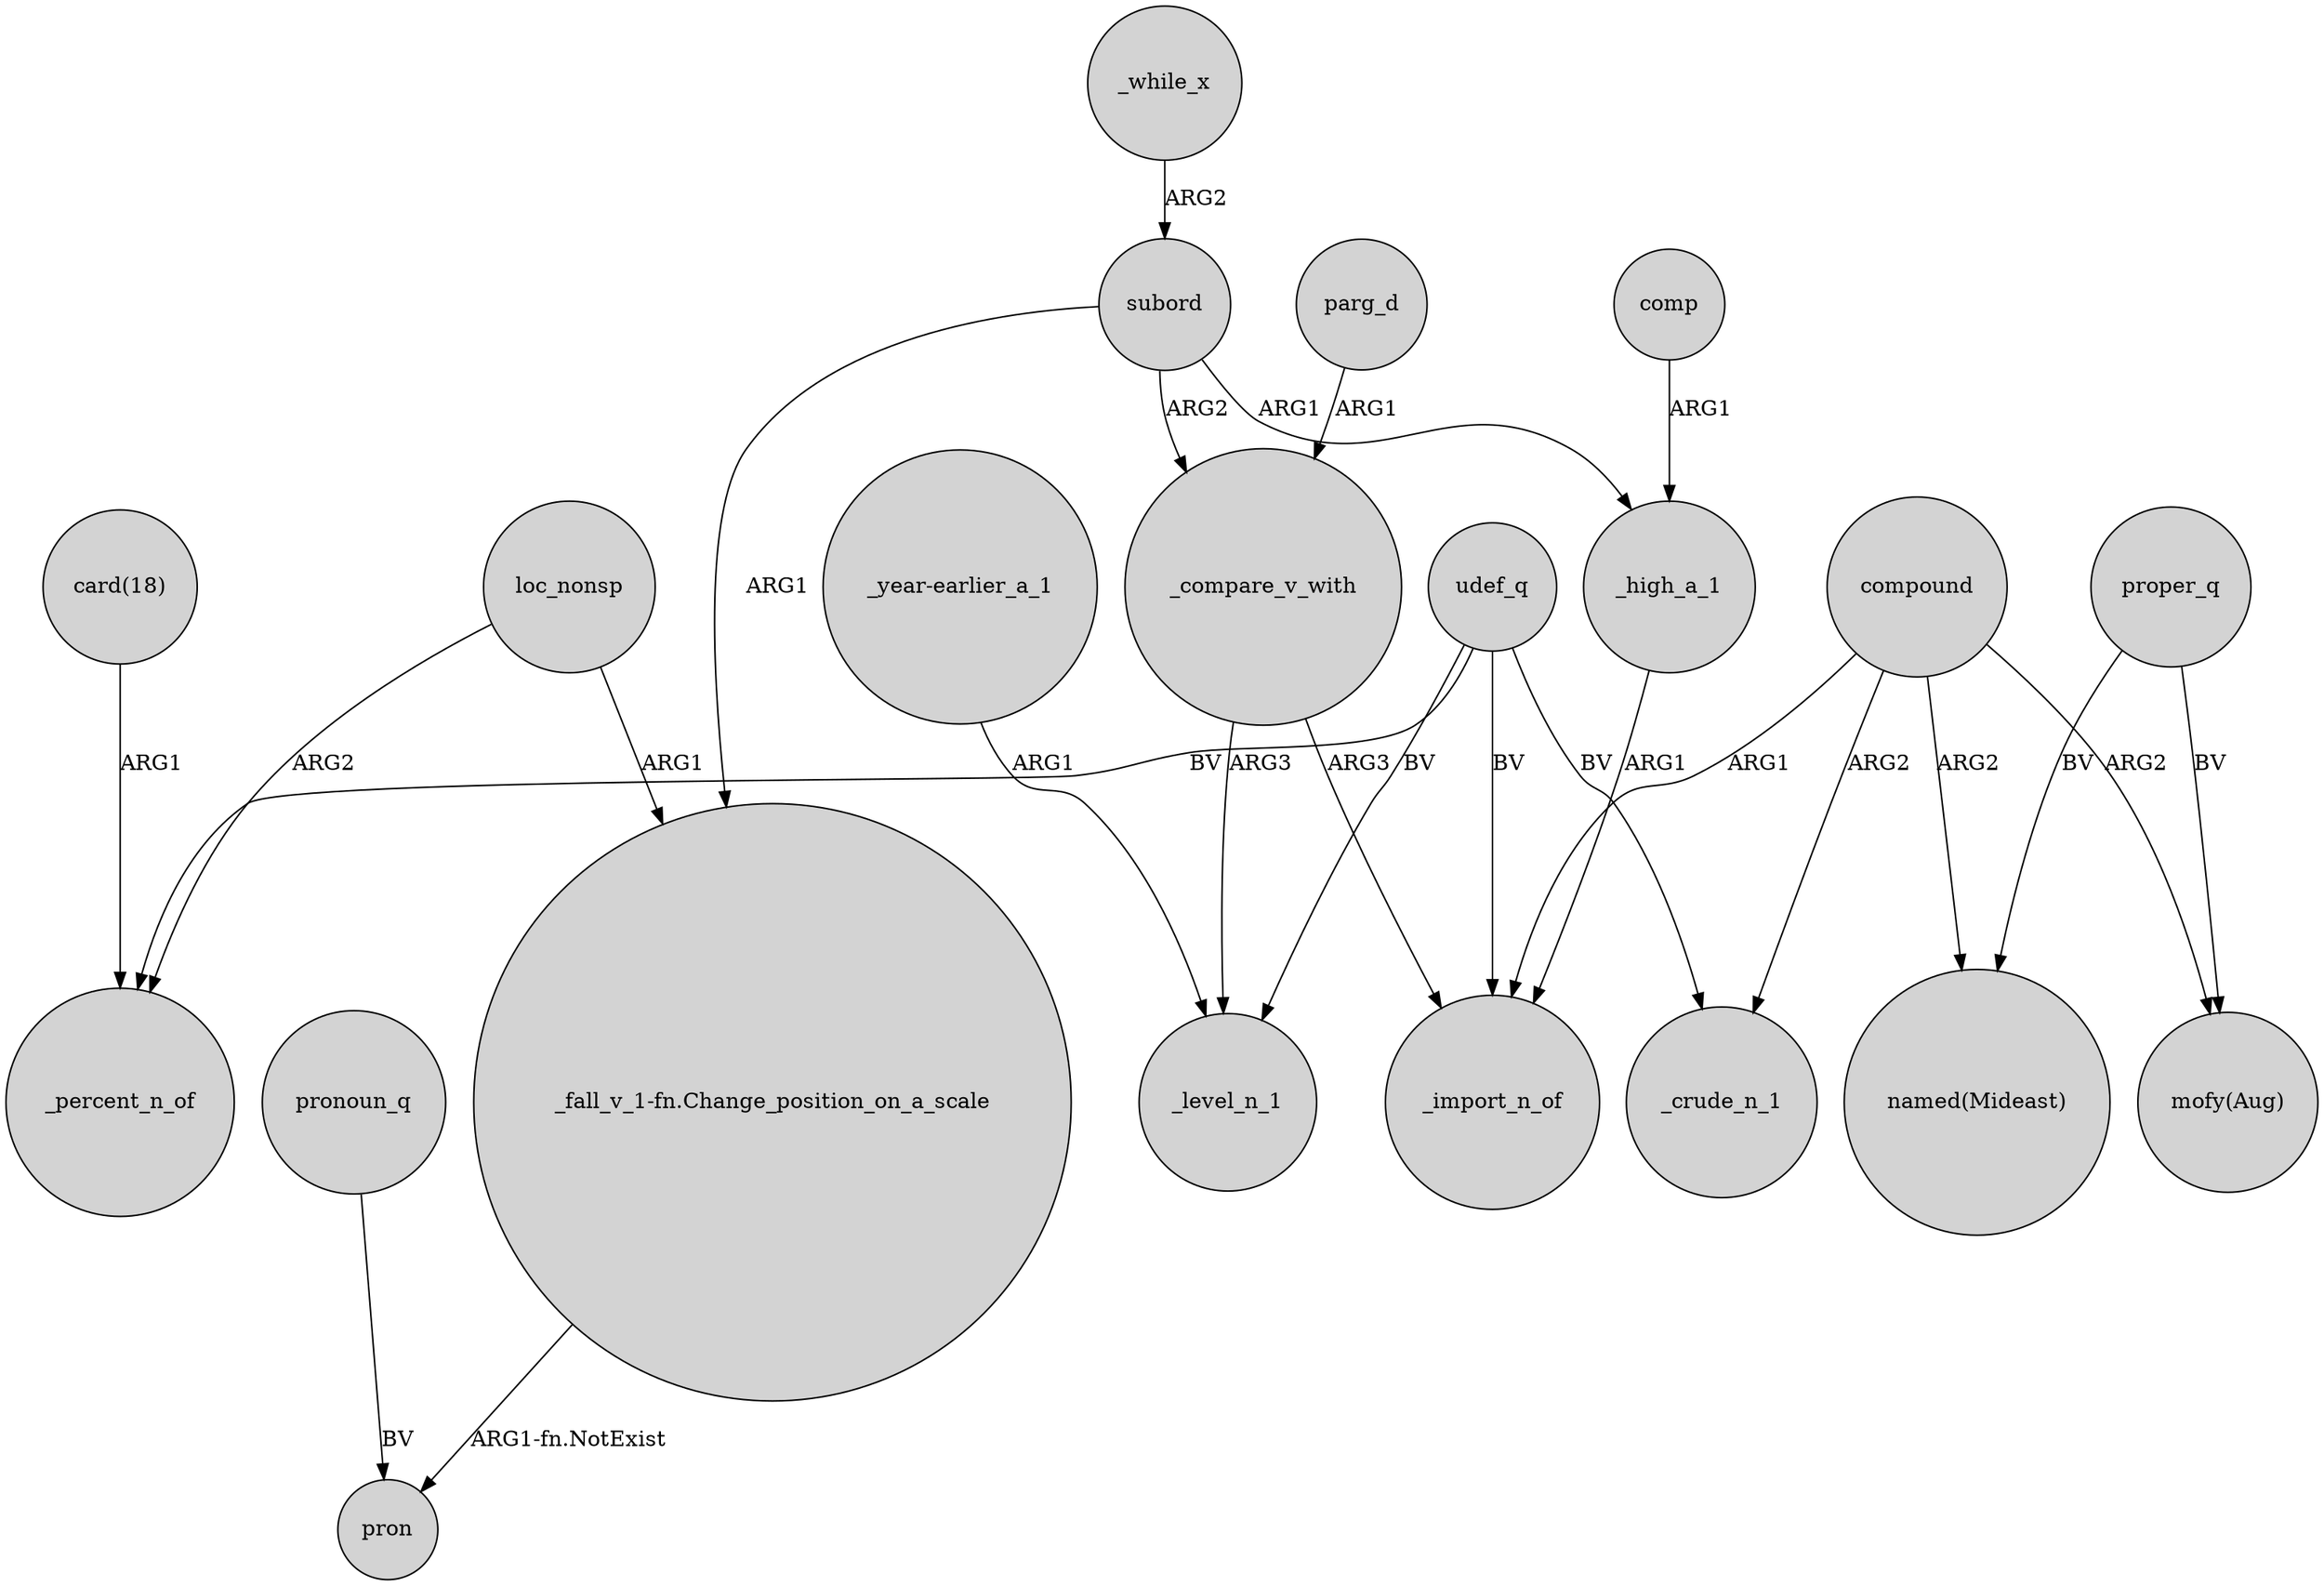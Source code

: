 digraph {
	node [shape=circle style=filled]
	"_year-earlier_a_1" -> _level_n_1 [label=ARG1]
	"card(18)" -> _percent_n_of [label=ARG1]
	_compare_v_with -> _import_n_of [label=ARG3]
	_while_x -> subord [label=ARG2]
	parg_d -> _compare_v_with [label=ARG1]
	loc_nonsp -> "_fall_v_1-fn.Change_position_on_a_scale" [label=ARG1]
	comp -> _high_a_1 [label=ARG1]
	"_fall_v_1-fn.Change_position_on_a_scale" -> pron [label="ARG1-fn.NotExist"]
	udef_q -> _level_n_1 [label=BV]
	pronoun_q -> pron [label=BV]
	compound -> "named(Mideast)" [label=ARG2]
	loc_nonsp -> _percent_n_of [label=ARG2]
	_compare_v_with -> _level_n_1 [label=ARG3]
	subord -> "_fall_v_1-fn.Change_position_on_a_scale" [label=ARG1]
	proper_q -> "mofy(Aug)" [label=BV]
	udef_q -> _import_n_of [label=BV]
	subord -> _compare_v_with [label=ARG2]
	proper_q -> "named(Mideast)" [label=BV]
	_high_a_1 -> _import_n_of [label=ARG1]
	udef_q -> _percent_n_of [label=BV]
	udef_q -> _crude_n_1 [label=BV]
	compound -> _import_n_of [label=ARG1]
	subord -> _high_a_1 [label=ARG1]
	compound -> "mofy(Aug)" [label=ARG2]
	compound -> _crude_n_1 [label=ARG2]
}

